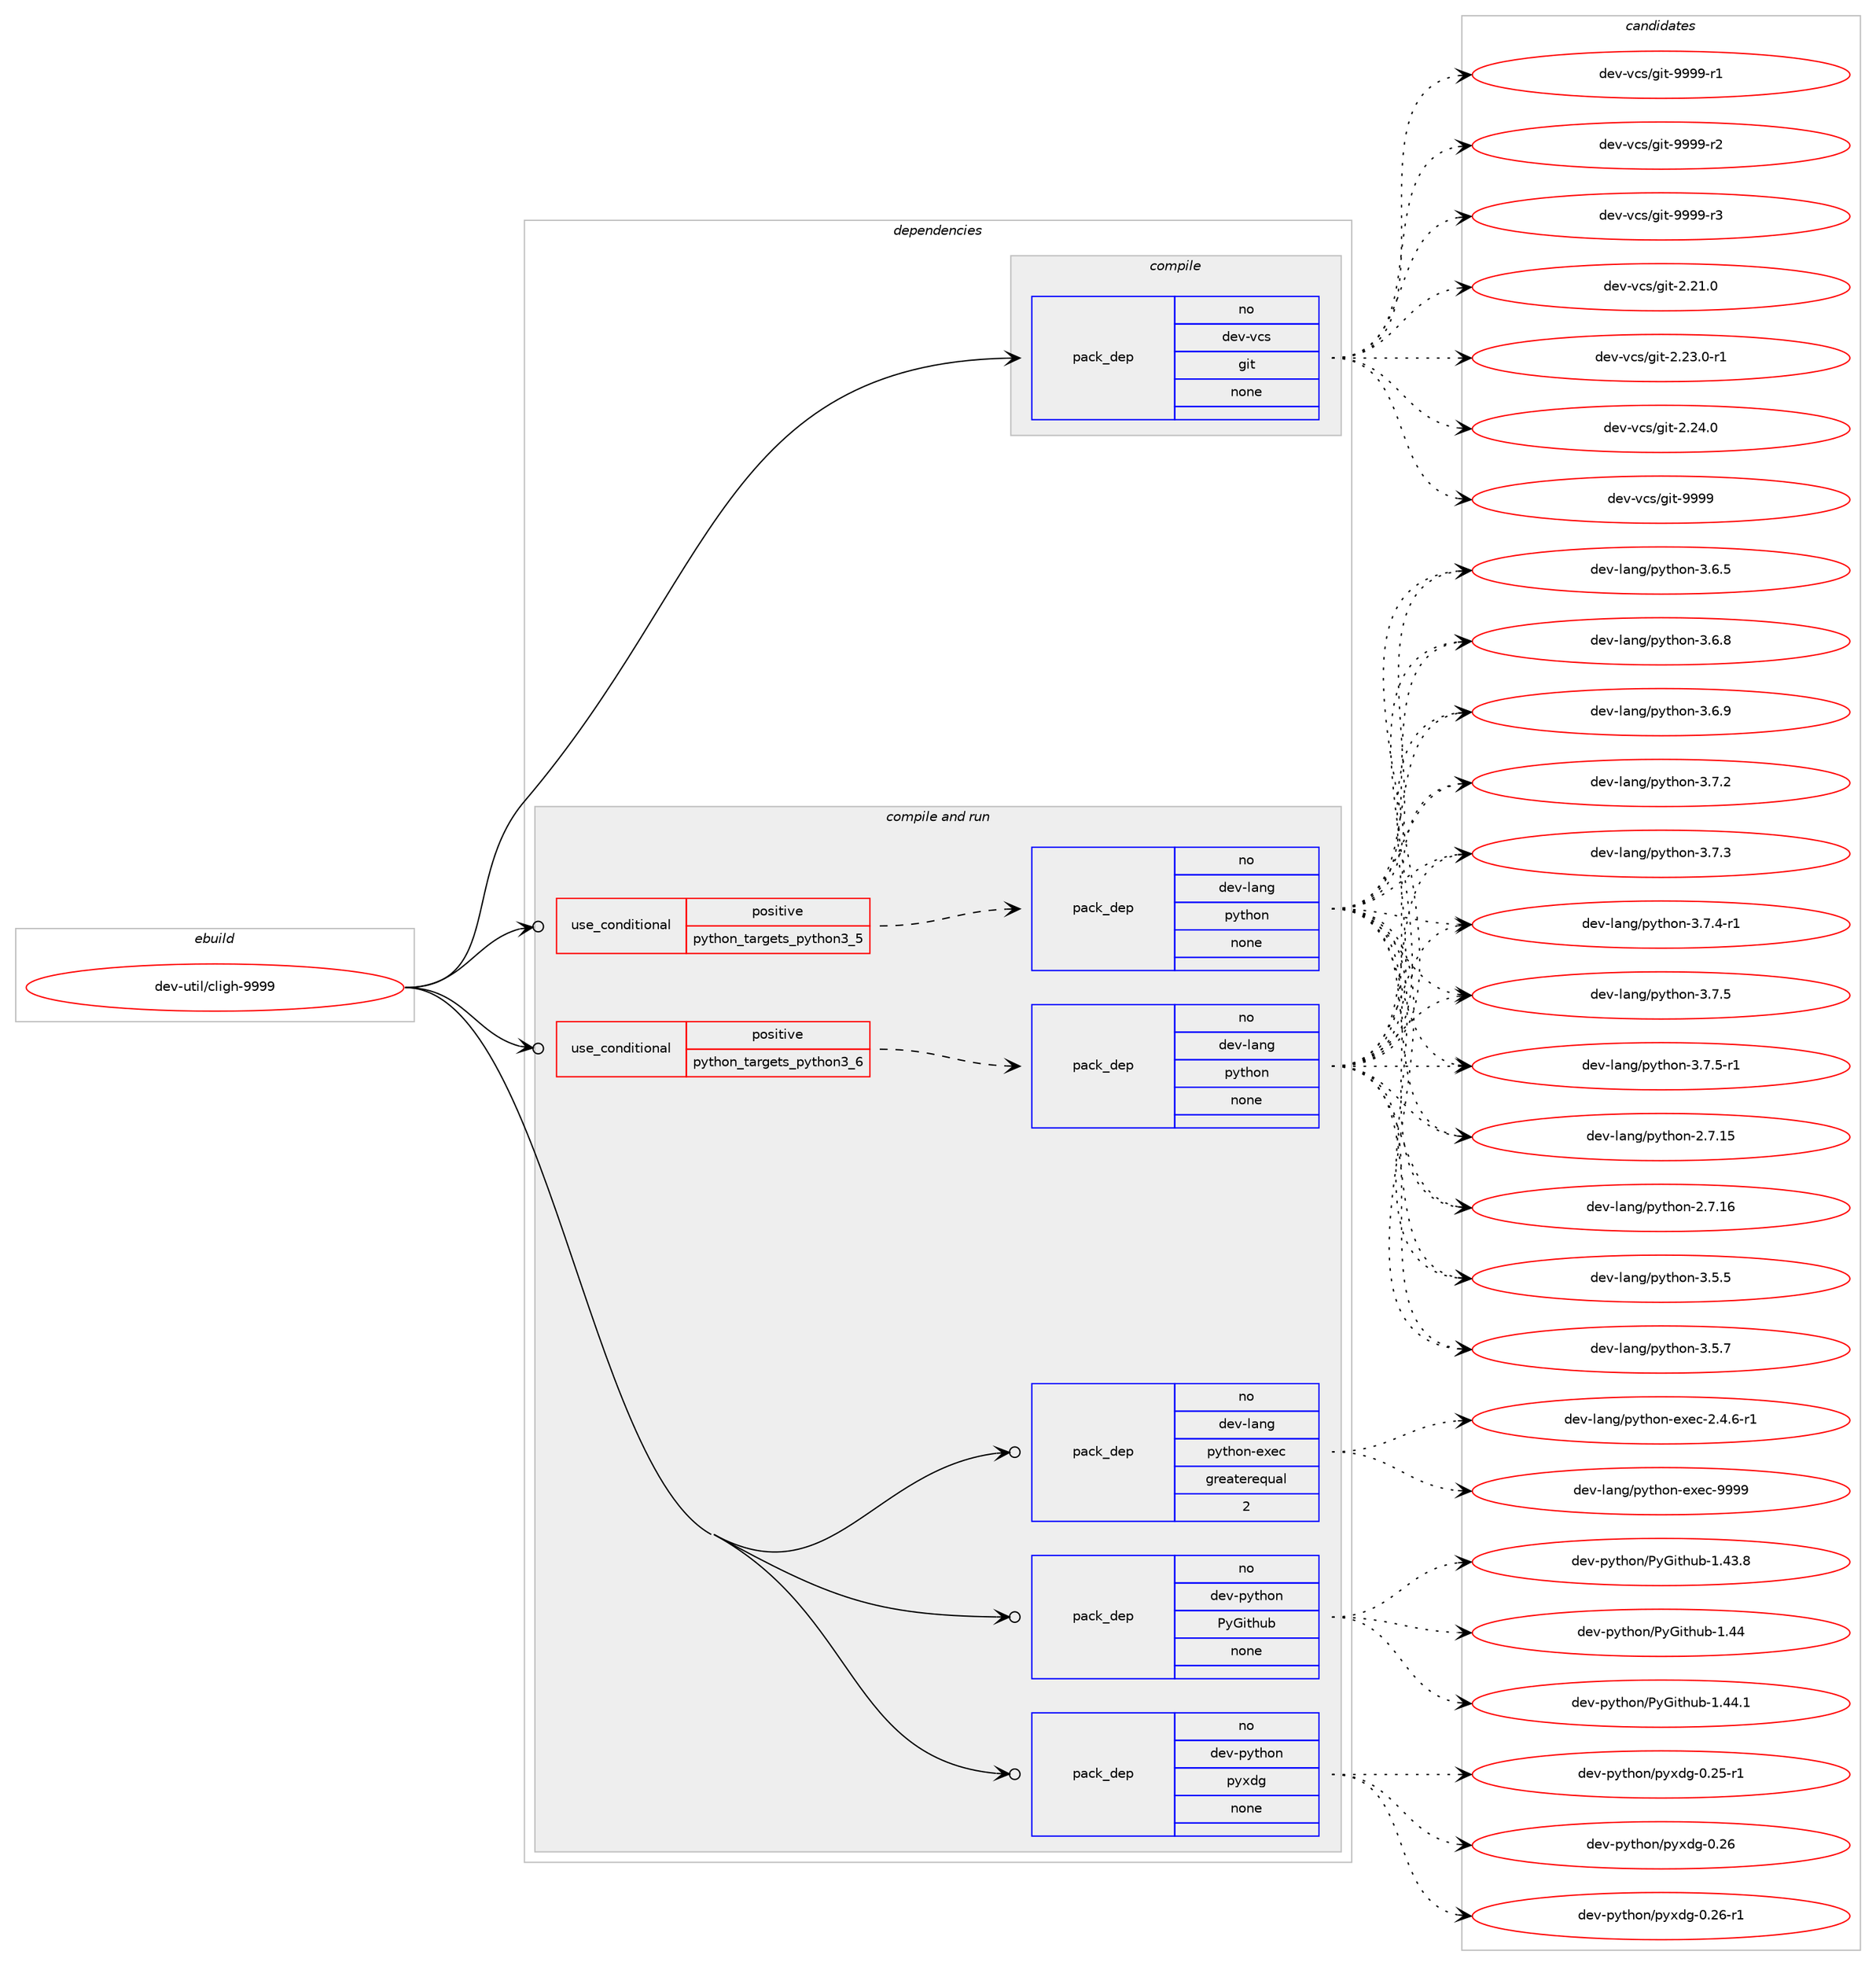digraph prolog {

# *************
# Graph options
# *************

newrank=true;
concentrate=true;
compound=true;
graph [rankdir=LR,fontname=Helvetica,fontsize=10,ranksep=1.5];#, ranksep=2.5, nodesep=0.2];
edge  [arrowhead=vee];
node  [fontname=Helvetica,fontsize=10];

# **********
# The ebuild
# **********

subgraph cluster_leftcol {
color=gray;
rank=same;
label=<<i>ebuild</i>>;
id [label="dev-util/cligh-9999", color=red, width=4, href="../dev-util/cligh-9999.svg"];
}

# ****************
# The dependencies
# ****************

subgraph cluster_midcol {
color=gray;
label=<<i>dependencies</i>>;
subgraph cluster_compile {
fillcolor="#eeeeee";
style=filled;
label=<<i>compile</i>>;
subgraph pack532561 {
dependency726755 [label=<<TABLE BORDER="0" CELLBORDER="1" CELLSPACING="0" CELLPADDING="4" WIDTH="220"><TR><TD ROWSPAN="6" CELLPADDING="30">pack_dep</TD></TR><TR><TD WIDTH="110">no</TD></TR><TR><TD>dev-vcs</TD></TR><TR><TD>git</TD></TR><TR><TD>none</TD></TR><TR><TD></TD></TR></TABLE>>, shape=none, color=blue];
}
id:e -> dependency726755:w [weight=20,style="solid",arrowhead="vee"];
}
subgraph cluster_compileandrun {
fillcolor="#eeeeee";
style=filled;
label=<<i>compile and run</i>>;
subgraph cond182082 {
dependency726756 [label=<<TABLE BORDER="0" CELLBORDER="1" CELLSPACING="0" CELLPADDING="4"><TR><TD ROWSPAN="3" CELLPADDING="10">use_conditional</TD></TR><TR><TD>positive</TD></TR><TR><TD>python_targets_python3_5</TD></TR></TABLE>>, shape=none, color=red];
subgraph pack532562 {
dependency726757 [label=<<TABLE BORDER="0" CELLBORDER="1" CELLSPACING="0" CELLPADDING="4" WIDTH="220"><TR><TD ROWSPAN="6" CELLPADDING="30">pack_dep</TD></TR><TR><TD WIDTH="110">no</TD></TR><TR><TD>dev-lang</TD></TR><TR><TD>python</TD></TR><TR><TD>none</TD></TR><TR><TD></TD></TR></TABLE>>, shape=none, color=blue];
}
dependency726756:e -> dependency726757:w [weight=20,style="dashed",arrowhead="vee"];
}
id:e -> dependency726756:w [weight=20,style="solid",arrowhead="odotvee"];
subgraph cond182083 {
dependency726758 [label=<<TABLE BORDER="0" CELLBORDER="1" CELLSPACING="0" CELLPADDING="4"><TR><TD ROWSPAN="3" CELLPADDING="10">use_conditional</TD></TR><TR><TD>positive</TD></TR><TR><TD>python_targets_python3_6</TD></TR></TABLE>>, shape=none, color=red];
subgraph pack532563 {
dependency726759 [label=<<TABLE BORDER="0" CELLBORDER="1" CELLSPACING="0" CELLPADDING="4" WIDTH="220"><TR><TD ROWSPAN="6" CELLPADDING="30">pack_dep</TD></TR><TR><TD WIDTH="110">no</TD></TR><TR><TD>dev-lang</TD></TR><TR><TD>python</TD></TR><TR><TD>none</TD></TR><TR><TD></TD></TR></TABLE>>, shape=none, color=blue];
}
dependency726758:e -> dependency726759:w [weight=20,style="dashed",arrowhead="vee"];
}
id:e -> dependency726758:w [weight=20,style="solid",arrowhead="odotvee"];
subgraph pack532564 {
dependency726760 [label=<<TABLE BORDER="0" CELLBORDER="1" CELLSPACING="0" CELLPADDING="4" WIDTH="220"><TR><TD ROWSPAN="6" CELLPADDING="30">pack_dep</TD></TR><TR><TD WIDTH="110">no</TD></TR><TR><TD>dev-lang</TD></TR><TR><TD>python-exec</TD></TR><TR><TD>greaterequal</TD></TR><TR><TD>2</TD></TR></TABLE>>, shape=none, color=blue];
}
id:e -> dependency726760:w [weight=20,style="solid",arrowhead="odotvee"];
subgraph pack532565 {
dependency726761 [label=<<TABLE BORDER="0" CELLBORDER="1" CELLSPACING="0" CELLPADDING="4" WIDTH="220"><TR><TD ROWSPAN="6" CELLPADDING="30">pack_dep</TD></TR><TR><TD WIDTH="110">no</TD></TR><TR><TD>dev-python</TD></TR><TR><TD>PyGithub</TD></TR><TR><TD>none</TD></TR><TR><TD></TD></TR></TABLE>>, shape=none, color=blue];
}
id:e -> dependency726761:w [weight=20,style="solid",arrowhead="odotvee"];
subgraph pack532566 {
dependency726762 [label=<<TABLE BORDER="0" CELLBORDER="1" CELLSPACING="0" CELLPADDING="4" WIDTH="220"><TR><TD ROWSPAN="6" CELLPADDING="30">pack_dep</TD></TR><TR><TD WIDTH="110">no</TD></TR><TR><TD>dev-python</TD></TR><TR><TD>pyxdg</TD></TR><TR><TD>none</TD></TR><TR><TD></TD></TR></TABLE>>, shape=none, color=blue];
}
id:e -> dependency726762:w [weight=20,style="solid",arrowhead="odotvee"];
}
subgraph cluster_run {
fillcolor="#eeeeee";
style=filled;
label=<<i>run</i>>;
}
}

# **************
# The candidates
# **************

subgraph cluster_choices {
rank=same;
color=gray;
label=<<i>candidates</i>>;

subgraph choice532561 {
color=black;
nodesep=1;
choice10010111845118991154710310511645504650494648 [label="dev-vcs/git-2.21.0", color=red, width=4,href="../dev-vcs/git-2.21.0.svg"];
choice100101118451189911547103105116455046505146484511449 [label="dev-vcs/git-2.23.0-r1", color=red, width=4,href="../dev-vcs/git-2.23.0-r1.svg"];
choice10010111845118991154710310511645504650524648 [label="dev-vcs/git-2.24.0", color=red, width=4,href="../dev-vcs/git-2.24.0.svg"];
choice1001011184511899115471031051164557575757 [label="dev-vcs/git-9999", color=red, width=4,href="../dev-vcs/git-9999.svg"];
choice10010111845118991154710310511645575757574511449 [label="dev-vcs/git-9999-r1", color=red, width=4,href="../dev-vcs/git-9999-r1.svg"];
choice10010111845118991154710310511645575757574511450 [label="dev-vcs/git-9999-r2", color=red, width=4,href="../dev-vcs/git-9999-r2.svg"];
choice10010111845118991154710310511645575757574511451 [label="dev-vcs/git-9999-r3", color=red, width=4,href="../dev-vcs/git-9999-r3.svg"];
dependency726755:e -> choice10010111845118991154710310511645504650494648:w [style=dotted,weight="100"];
dependency726755:e -> choice100101118451189911547103105116455046505146484511449:w [style=dotted,weight="100"];
dependency726755:e -> choice10010111845118991154710310511645504650524648:w [style=dotted,weight="100"];
dependency726755:e -> choice1001011184511899115471031051164557575757:w [style=dotted,weight="100"];
dependency726755:e -> choice10010111845118991154710310511645575757574511449:w [style=dotted,weight="100"];
dependency726755:e -> choice10010111845118991154710310511645575757574511450:w [style=dotted,weight="100"];
dependency726755:e -> choice10010111845118991154710310511645575757574511451:w [style=dotted,weight="100"];
}
subgraph choice532562 {
color=black;
nodesep=1;
choice10010111845108971101034711212111610411111045504655464953 [label="dev-lang/python-2.7.15", color=red, width=4,href="../dev-lang/python-2.7.15.svg"];
choice10010111845108971101034711212111610411111045504655464954 [label="dev-lang/python-2.7.16", color=red, width=4,href="../dev-lang/python-2.7.16.svg"];
choice100101118451089711010347112121116104111110455146534653 [label="dev-lang/python-3.5.5", color=red, width=4,href="../dev-lang/python-3.5.5.svg"];
choice100101118451089711010347112121116104111110455146534655 [label="dev-lang/python-3.5.7", color=red, width=4,href="../dev-lang/python-3.5.7.svg"];
choice100101118451089711010347112121116104111110455146544653 [label="dev-lang/python-3.6.5", color=red, width=4,href="../dev-lang/python-3.6.5.svg"];
choice100101118451089711010347112121116104111110455146544656 [label="dev-lang/python-3.6.8", color=red, width=4,href="../dev-lang/python-3.6.8.svg"];
choice100101118451089711010347112121116104111110455146544657 [label="dev-lang/python-3.6.9", color=red, width=4,href="../dev-lang/python-3.6.9.svg"];
choice100101118451089711010347112121116104111110455146554650 [label="dev-lang/python-3.7.2", color=red, width=4,href="../dev-lang/python-3.7.2.svg"];
choice100101118451089711010347112121116104111110455146554651 [label="dev-lang/python-3.7.3", color=red, width=4,href="../dev-lang/python-3.7.3.svg"];
choice1001011184510897110103471121211161041111104551465546524511449 [label="dev-lang/python-3.7.4-r1", color=red, width=4,href="../dev-lang/python-3.7.4-r1.svg"];
choice100101118451089711010347112121116104111110455146554653 [label="dev-lang/python-3.7.5", color=red, width=4,href="../dev-lang/python-3.7.5.svg"];
choice1001011184510897110103471121211161041111104551465546534511449 [label="dev-lang/python-3.7.5-r1", color=red, width=4,href="../dev-lang/python-3.7.5-r1.svg"];
dependency726757:e -> choice10010111845108971101034711212111610411111045504655464953:w [style=dotted,weight="100"];
dependency726757:e -> choice10010111845108971101034711212111610411111045504655464954:w [style=dotted,weight="100"];
dependency726757:e -> choice100101118451089711010347112121116104111110455146534653:w [style=dotted,weight="100"];
dependency726757:e -> choice100101118451089711010347112121116104111110455146534655:w [style=dotted,weight="100"];
dependency726757:e -> choice100101118451089711010347112121116104111110455146544653:w [style=dotted,weight="100"];
dependency726757:e -> choice100101118451089711010347112121116104111110455146544656:w [style=dotted,weight="100"];
dependency726757:e -> choice100101118451089711010347112121116104111110455146544657:w [style=dotted,weight="100"];
dependency726757:e -> choice100101118451089711010347112121116104111110455146554650:w [style=dotted,weight="100"];
dependency726757:e -> choice100101118451089711010347112121116104111110455146554651:w [style=dotted,weight="100"];
dependency726757:e -> choice1001011184510897110103471121211161041111104551465546524511449:w [style=dotted,weight="100"];
dependency726757:e -> choice100101118451089711010347112121116104111110455146554653:w [style=dotted,weight="100"];
dependency726757:e -> choice1001011184510897110103471121211161041111104551465546534511449:w [style=dotted,weight="100"];
}
subgraph choice532563 {
color=black;
nodesep=1;
choice10010111845108971101034711212111610411111045504655464953 [label="dev-lang/python-2.7.15", color=red, width=4,href="../dev-lang/python-2.7.15.svg"];
choice10010111845108971101034711212111610411111045504655464954 [label="dev-lang/python-2.7.16", color=red, width=4,href="../dev-lang/python-2.7.16.svg"];
choice100101118451089711010347112121116104111110455146534653 [label="dev-lang/python-3.5.5", color=red, width=4,href="../dev-lang/python-3.5.5.svg"];
choice100101118451089711010347112121116104111110455146534655 [label="dev-lang/python-3.5.7", color=red, width=4,href="../dev-lang/python-3.5.7.svg"];
choice100101118451089711010347112121116104111110455146544653 [label="dev-lang/python-3.6.5", color=red, width=4,href="../dev-lang/python-3.6.5.svg"];
choice100101118451089711010347112121116104111110455146544656 [label="dev-lang/python-3.6.8", color=red, width=4,href="../dev-lang/python-3.6.8.svg"];
choice100101118451089711010347112121116104111110455146544657 [label="dev-lang/python-3.6.9", color=red, width=4,href="../dev-lang/python-3.6.9.svg"];
choice100101118451089711010347112121116104111110455146554650 [label="dev-lang/python-3.7.2", color=red, width=4,href="../dev-lang/python-3.7.2.svg"];
choice100101118451089711010347112121116104111110455146554651 [label="dev-lang/python-3.7.3", color=red, width=4,href="../dev-lang/python-3.7.3.svg"];
choice1001011184510897110103471121211161041111104551465546524511449 [label="dev-lang/python-3.7.4-r1", color=red, width=4,href="../dev-lang/python-3.7.4-r1.svg"];
choice100101118451089711010347112121116104111110455146554653 [label="dev-lang/python-3.7.5", color=red, width=4,href="../dev-lang/python-3.7.5.svg"];
choice1001011184510897110103471121211161041111104551465546534511449 [label="dev-lang/python-3.7.5-r1", color=red, width=4,href="../dev-lang/python-3.7.5-r1.svg"];
dependency726759:e -> choice10010111845108971101034711212111610411111045504655464953:w [style=dotted,weight="100"];
dependency726759:e -> choice10010111845108971101034711212111610411111045504655464954:w [style=dotted,weight="100"];
dependency726759:e -> choice100101118451089711010347112121116104111110455146534653:w [style=dotted,weight="100"];
dependency726759:e -> choice100101118451089711010347112121116104111110455146534655:w [style=dotted,weight="100"];
dependency726759:e -> choice100101118451089711010347112121116104111110455146544653:w [style=dotted,weight="100"];
dependency726759:e -> choice100101118451089711010347112121116104111110455146544656:w [style=dotted,weight="100"];
dependency726759:e -> choice100101118451089711010347112121116104111110455146544657:w [style=dotted,weight="100"];
dependency726759:e -> choice100101118451089711010347112121116104111110455146554650:w [style=dotted,weight="100"];
dependency726759:e -> choice100101118451089711010347112121116104111110455146554651:w [style=dotted,weight="100"];
dependency726759:e -> choice1001011184510897110103471121211161041111104551465546524511449:w [style=dotted,weight="100"];
dependency726759:e -> choice100101118451089711010347112121116104111110455146554653:w [style=dotted,weight="100"];
dependency726759:e -> choice1001011184510897110103471121211161041111104551465546534511449:w [style=dotted,weight="100"];
}
subgraph choice532564 {
color=black;
nodesep=1;
choice10010111845108971101034711212111610411111045101120101994550465246544511449 [label="dev-lang/python-exec-2.4.6-r1", color=red, width=4,href="../dev-lang/python-exec-2.4.6-r1.svg"];
choice10010111845108971101034711212111610411111045101120101994557575757 [label="dev-lang/python-exec-9999", color=red, width=4,href="../dev-lang/python-exec-9999.svg"];
dependency726760:e -> choice10010111845108971101034711212111610411111045101120101994550465246544511449:w [style=dotted,weight="100"];
dependency726760:e -> choice10010111845108971101034711212111610411111045101120101994557575757:w [style=dotted,weight="100"];
}
subgraph choice532565 {
color=black;
nodesep=1;
choice100101118451121211161041111104780121711051161041179845494652514656 [label="dev-python/PyGithub-1.43.8", color=red, width=4,href="../dev-python/PyGithub-1.43.8.svg"];
choice10010111845112121116104111110478012171105116104117984549465252 [label="dev-python/PyGithub-1.44", color=red, width=4,href="../dev-python/PyGithub-1.44.svg"];
choice100101118451121211161041111104780121711051161041179845494652524649 [label="dev-python/PyGithub-1.44.1", color=red, width=4,href="../dev-python/PyGithub-1.44.1.svg"];
dependency726761:e -> choice100101118451121211161041111104780121711051161041179845494652514656:w [style=dotted,weight="100"];
dependency726761:e -> choice10010111845112121116104111110478012171105116104117984549465252:w [style=dotted,weight="100"];
dependency726761:e -> choice100101118451121211161041111104780121711051161041179845494652524649:w [style=dotted,weight="100"];
}
subgraph choice532566 {
color=black;
nodesep=1;
choice100101118451121211161041111104711212112010010345484650534511449 [label="dev-python/pyxdg-0.25-r1", color=red, width=4,href="../dev-python/pyxdg-0.25-r1.svg"];
choice10010111845112121116104111110471121211201001034548465054 [label="dev-python/pyxdg-0.26", color=red, width=4,href="../dev-python/pyxdg-0.26.svg"];
choice100101118451121211161041111104711212112010010345484650544511449 [label="dev-python/pyxdg-0.26-r1", color=red, width=4,href="../dev-python/pyxdg-0.26-r1.svg"];
dependency726762:e -> choice100101118451121211161041111104711212112010010345484650534511449:w [style=dotted,weight="100"];
dependency726762:e -> choice10010111845112121116104111110471121211201001034548465054:w [style=dotted,weight="100"];
dependency726762:e -> choice100101118451121211161041111104711212112010010345484650544511449:w [style=dotted,weight="100"];
}
}

}
